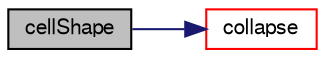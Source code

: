 digraph "cellShape"
{
  bgcolor="transparent";
  edge [fontname="FreeSans",fontsize="10",labelfontname="FreeSans",labelfontsize="10"];
  node [fontname="FreeSans",fontsize="10",shape=record];
  rankdir="LR";
  Node3 [label="cellShape",height=0.2,width=0.4,color="black", fillcolor="grey75", style="filled", fontcolor="black"];
  Node3 -> Node4 [color="midnightblue",fontsize="10",style="solid",fontname="FreeSans"];
  Node4 [label="collapse",height=0.2,width=0.4,color="red",URL="$a27206.html#a5883ecc0c5ecdb7129b2dfbee64e4828",tooltip="Collapse shape to correct one after removing duplicate vertices. "];
}
